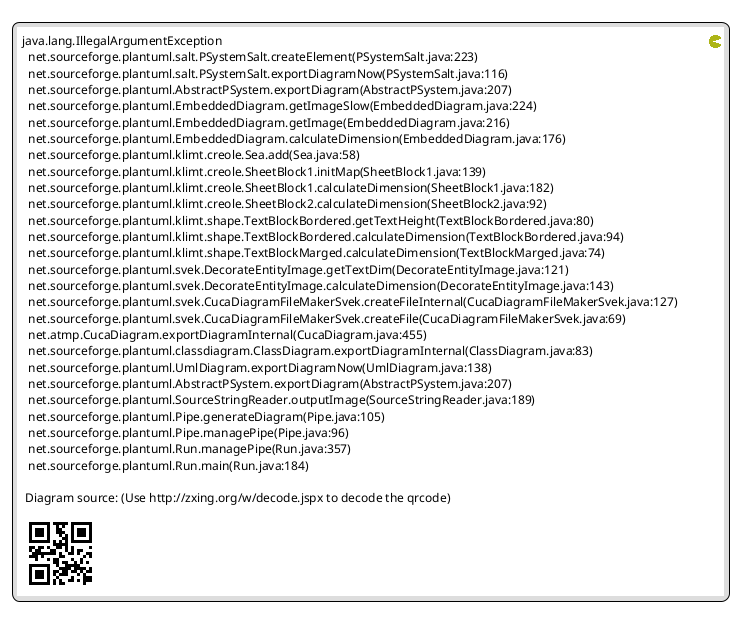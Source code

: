 @startuml
!definelong SearchAccordionView
{
    <b>Action Buttons:

   {[<&pus> New query]}

   ---
   {* Accordion Query #1 }
   {
       [X] Current extent
       { ^CSV^ | [ <&data-transfer-download> Export] |   [Edit] | [Style] |  }

       ---
       <b>Results:
       {#
           Buttons | Name | Description
           { [<&star>] | [<&map-marker>] } | Name #2 | Beschreibung #1
           { [<&star>] | [<&map-marker>] } | Name #2 | Beschreibung #1
       }
   }
   ---
   {* Accordion Query #2 }
   ---
   {* Accordion Query #3 }

   {
       [ ] Current extent
       { ^XLS^ | [ <&data-transfer-download> Export] |   [Edit] | [Style] |  }


       <b>Results:
       {#
            Buttons | Name | Description
           { [<&star>] | [<&map-marker>] } | Name #2 | Beschreibung #1
           { [<&star>] | [<&map-marker>] } | Name #2 | Beschreibung #1
           { [<&star>] | [<&map-marker>] } | Name #2 | Beschreibung #1
           { [<&star>] | [<&map-marker>] } | Name #2 | Beschreibung #1
           { [<&star>] | [<&map-marker>] } | Name #2 | Beschreibung #1
       }
       {+
         Result details view example   by click
         on the result row.
       }
       {*
          **Name**: Name #3 |
          **Beschreibung**: Details
       }
   }
}
!enddefinelong

!ifdef SALT
!else
    legend
    {{
    salt
       SearchAccordionView
    }}
    end legend
!endif
@enduml